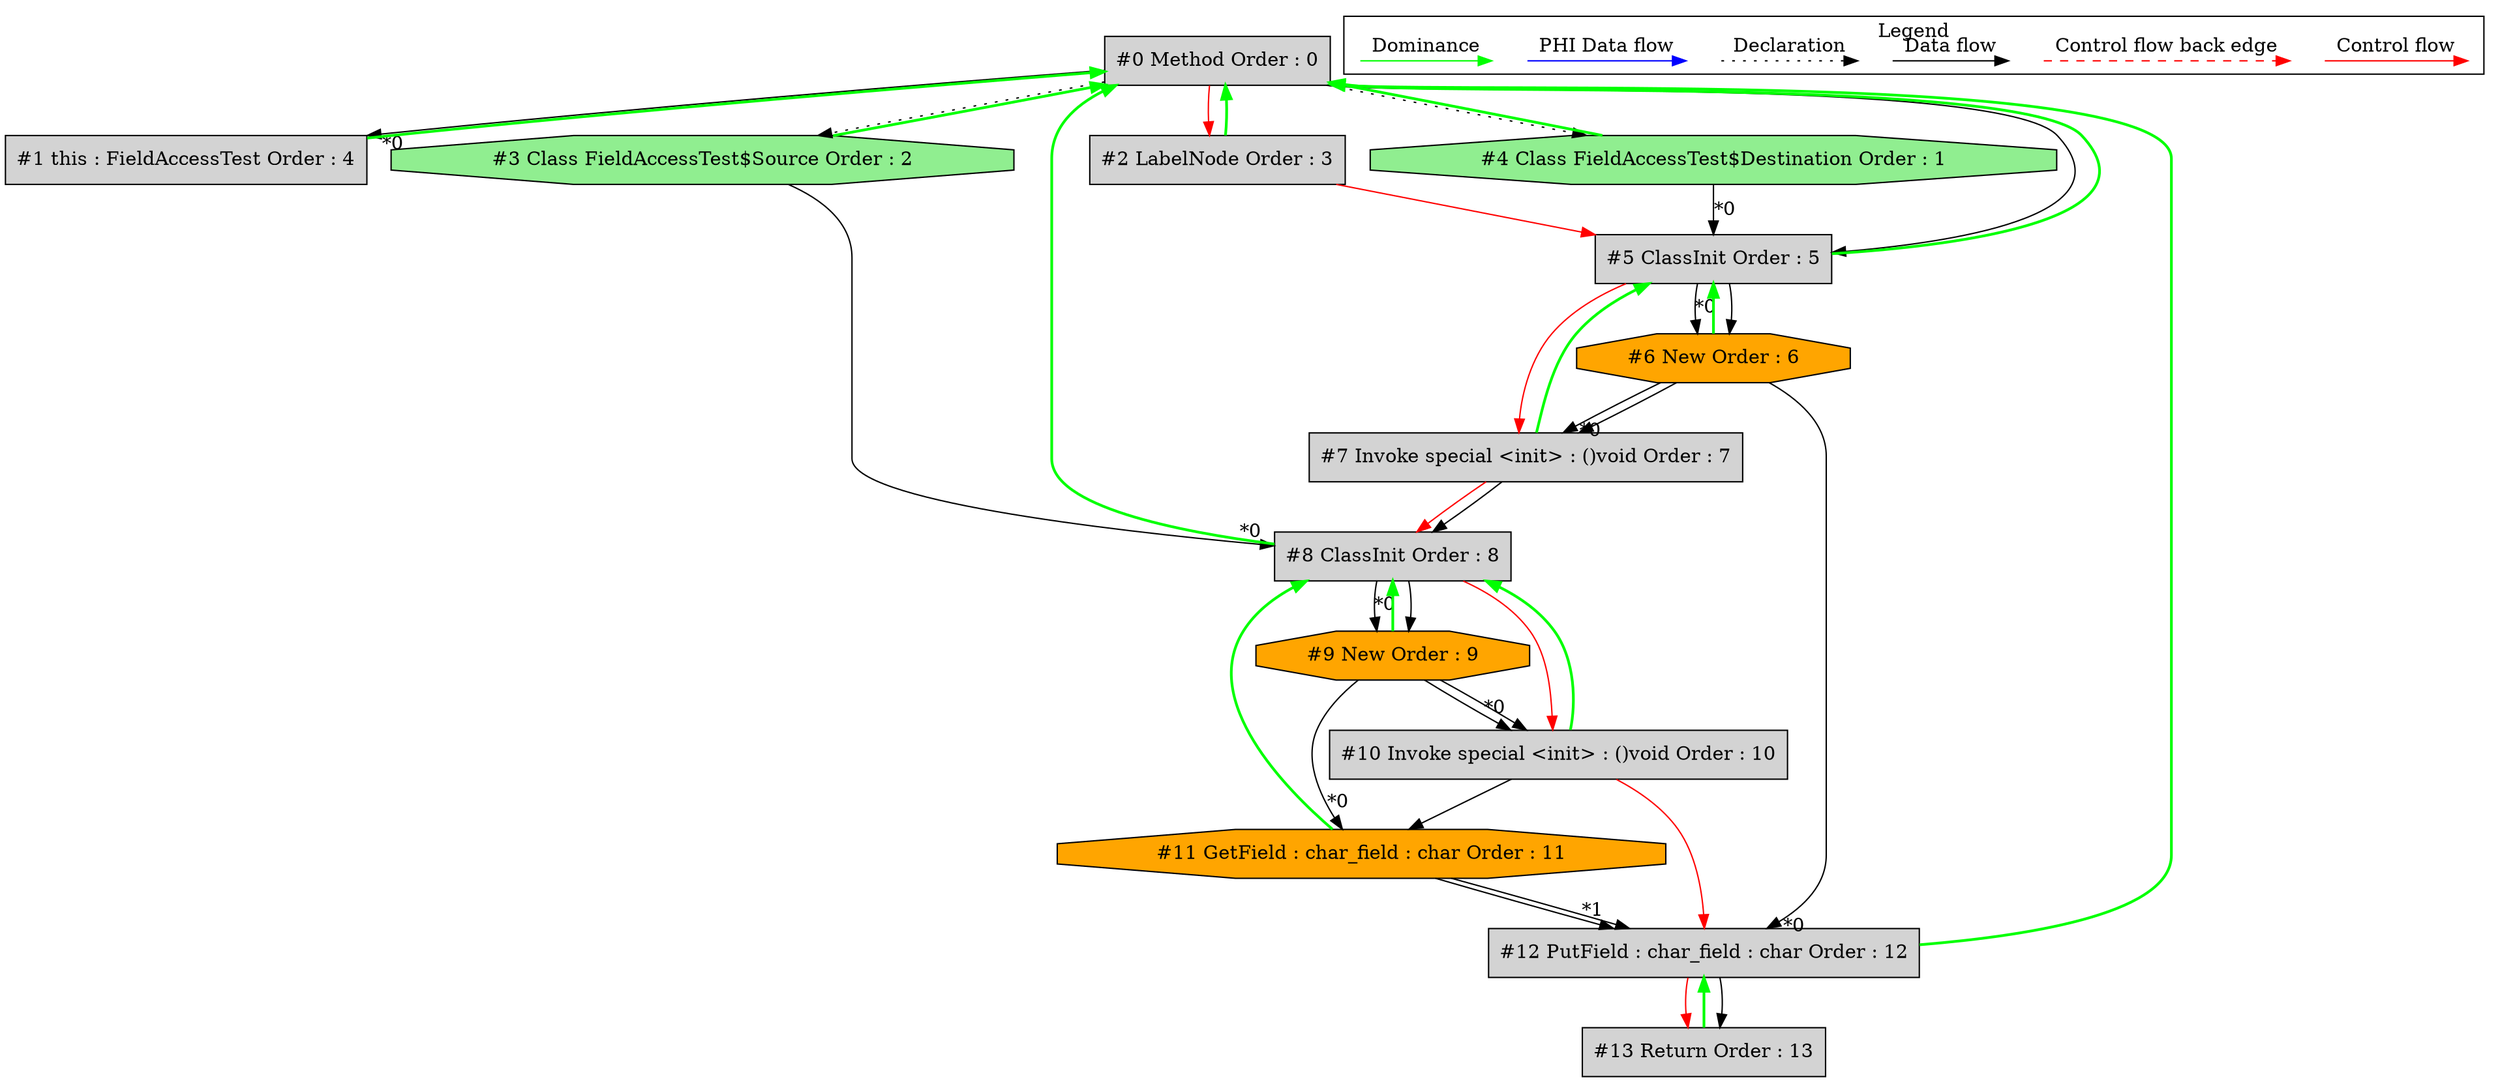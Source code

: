 digraph debugoutput {
 ordering="in";
 node0[label="#0 Method Order : 0",shape=box, fillcolor=lightgrey, style=filled];
 node1[label="#1 this : FieldAccessTest Order : 4",shape=box, fillcolor=lightgrey, style=filled];
 node1 -> node0[dir="forward" color="green" penwidth="2"];
 node0 -> node1[headlabel="*0", labeldistance=2];
 node2[label="#2 LabelNode Order : 3",shape=box, fillcolor=lightgrey, style=filled];
 node2 -> node0[dir="forward" color="green" penwidth="2"];
 node0 -> node2[labeldistance=2, color=red, fontcolor=red];
 node3[label="#3 Class FieldAccessTest$Source Order : 2",shape=octagon, fillcolor=lightgreen, style=filled];
 node3 -> node0[dir="forward" color="green" penwidth="2"];
 node0 -> node3[style=dotted];
 node4[label="#4 Class FieldAccessTest$Destination Order : 1",shape=octagon, fillcolor=lightgreen, style=filled];
 node4 -> node0[dir="forward" color="green" penwidth="2"];
 node0 -> node4[style=dotted];
 node5[label="#5 ClassInit Order : 5",shape=box, fillcolor=lightgrey, style=filled];
 node5 -> node0[dir="forward" color="green" penwidth="2"];
 node4 -> node5[headlabel="*0", labeldistance=2];
 node2 -> node5[labeldistance=2, color=red, fontcolor=red];
 node0 -> node5;
 node6[label="#6 New Order : 6",shape=octagon, fillcolor=orange, style=filled];
 node6 -> node5[dir="forward" color="green" penwidth="2"];
 node5 -> node6[headlabel="*0", labeldistance=2];
 node5 -> node6;
 node7[label="#7 Invoke special <init> : ()void Order : 7",shape=box, fillcolor=lightgrey, style=filled];
 node7 -> node5[dir="forward" color="green" penwidth="2"];
 node6 -> node7[headlabel="*0", labeldistance=2];
 node5 -> node7[labeldistance=2, color=red, fontcolor=red];
 node6 -> node7;
 node8[label="#8 ClassInit Order : 8",shape=box, fillcolor=lightgrey, style=filled];
 node8 -> node0[dir="forward" color="green" penwidth="2"];
 node3 -> node8[headlabel="*0", labeldistance=2];
 node7 -> node8[labeldistance=2, color=red, fontcolor=red];
 node7 -> node8;
 node9[label="#9 New Order : 9",shape=octagon, fillcolor=orange, style=filled];
 node9 -> node8[dir="forward" color="green" penwidth="2"];
 node8 -> node9[headlabel="*0", labeldistance=2];
 node8 -> node9;
 node10[label="#10 Invoke special <init> : ()void Order : 10",shape=box, fillcolor=lightgrey, style=filled];
 node10 -> node8[dir="forward" color="green" penwidth="2"];
 node9 -> node10[headlabel="*0", labeldistance=2];
 node8 -> node10[labeldistance=2, color=red, fontcolor=red];
 node9 -> node10;
 node11[label="#11 GetField : char_field : char Order : 11",shape=octagon, fillcolor=orange, style=filled];
 node11 -> node8[dir="forward" color="green" penwidth="2"];
 node9 -> node11[headlabel="*0", labeldistance=2];
 node10 -> node11;
 node12[label="#12 PutField : char_field : char Order : 12",shape=box, fillcolor=lightgrey, style=filled];
 node12 -> node0[dir="forward" color="green" penwidth="2"];
 node6 -> node12[headlabel="*0", labeldistance=2];
 node11 -> node12[headlabel="*1", labeldistance=2];
 node11 -> node12;
 node10 -> node12[labeldistance=2, color=red, fontcolor=red];
 node13[label="#13 Return Order : 13",shape=box, fillcolor=lightgrey, style=filled];
 node13 -> node12[dir="forward" color="green" penwidth="2"];
 node12 -> node13[labeldistance=2, color=red, fontcolor=red];
 node12 -> node13;
 subgraph cluster_000 {
  label = "Legend";
  node [shape=point]
  {
   rank=same;
   c0 [style = invis];
   c1 [style = invis];
   c2 [style = invis];
   c3 [style = invis];
   d0 [style = invis];
   d1 [style = invis];
   d2 [style = invis];
   d3 [style = invis];
   d4 [style = invis];
   d5 [style = invis];
   d6 [style = invis];
   d7 [style = invis];
  }
  c0 -> c1 [label="Control flow", style=solid, color=red]
  c2 -> c3 [label="Control flow back edge", style=dashed, color=red]
  d0 -> d1 [label="Data flow"]
  d2 -> d3 [label="Declaration", style=dotted]
  d4 -> d5 [label="PHI Data flow", color=blue]
  d6 -> d7 [label="Dominance", color=green]
 }

}

